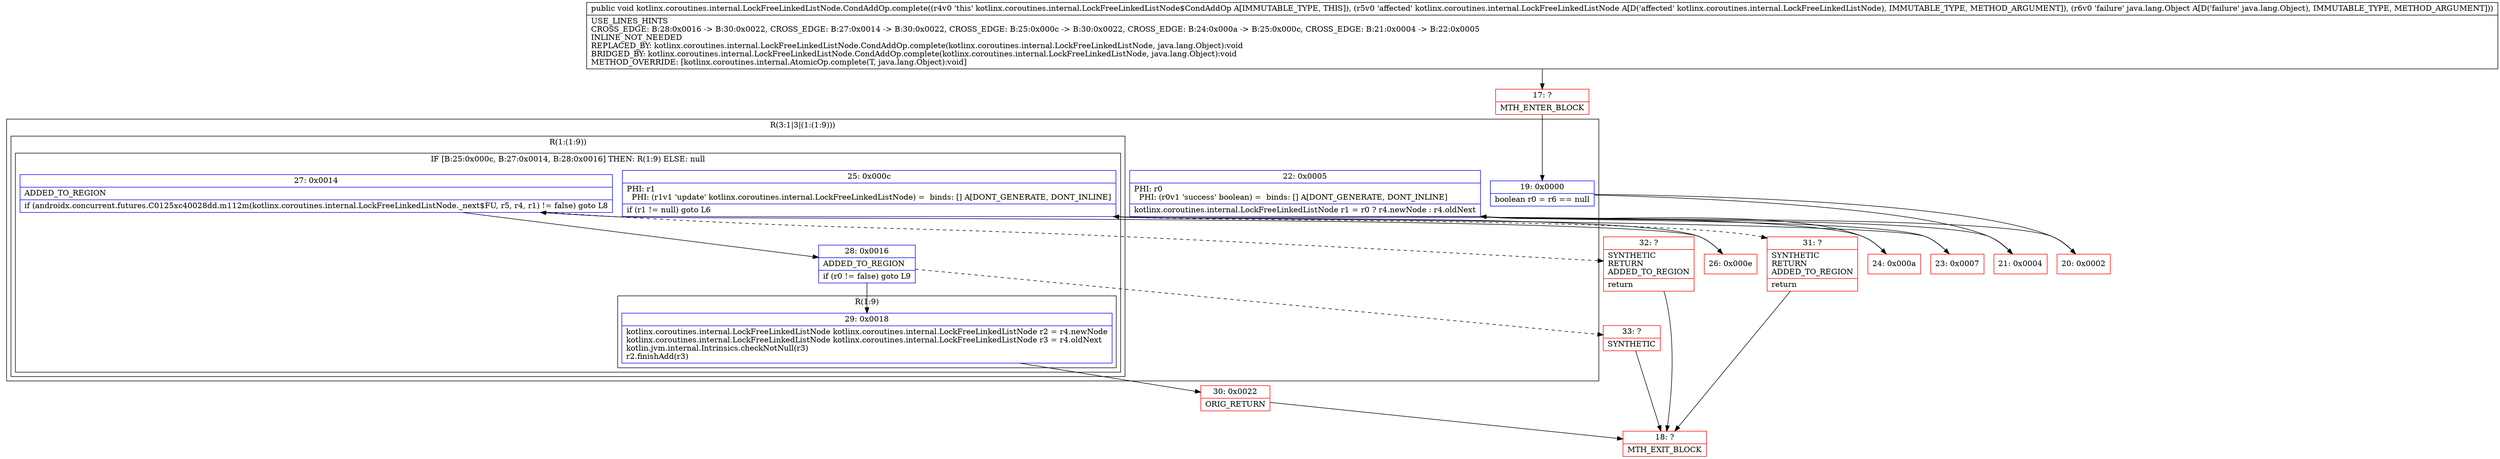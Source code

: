 digraph "CFG forkotlinx.coroutines.internal.LockFreeLinkedListNode.CondAddOp.complete(Lkotlinx\/coroutines\/internal\/LockFreeLinkedListNode;Ljava\/lang\/Object;)V" {
subgraph cluster_Region_609204790 {
label = "R(3:1|3|(1:(1:9)))";
node [shape=record,color=blue];
Node_19 [shape=record,label="{19\:\ 0x0000|boolean r0 = r6 == null\l}"];
Node_22 [shape=record,label="{22\:\ 0x0005|PHI: r0 \l  PHI: (r0v1 'success' boolean) =  binds: [] A[DONT_GENERATE, DONT_INLINE]\l|kotlinx.coroutines.internal.LockFreeLinkedListNode r1 = r0 ? r4.newNode : r4.oldNext\l}"];
subgraph cluster_Region_723120809 {
label = "R(1:(1:9))";
node [shape=record,color=blue];
subgraph cluster_IfRegion_113509259 {
label = "IF [B:25:0x000c, B:27:0x0014, B:28:0x0016] THEN: R(1:9) ELSE: null";
node [shape=record,color=blue];
Node_25 [shape=record,label="{25\:\ 0x000c|PHI: r1 \l  PHI: (r1v1 'update' kotlinx.coroutines.internal.LockFreeLinkedListNode) =  binds: [] A[DONT_GENERATE, DONT_INLINE]\l|if (r1 != null) goto L6\l}"];
Node_27 [shape=record,label="{27\:\ 0x0014|ADDED_TO_REGION\l|if (androidx.concurrent.futures.C0125xc40028dd.m112m(kotlinx.coroutines.internal.LockFreeLinkedListNode._next$FU, r5, r4, r1) != false) goto L8\l}"];
Node_28 [shape=record,label="{28\:\ 0x0016|ADDED_TO_REGION\l|if (r0 != false) goto L9\l}"];
subgraph cluster_Region_1990051090 {
label = "R(1:9)";
node [shape=record,color=blue];
Node_29 [shape=record,label="{29\:\ 0x0018|kotlinx.coroutines.internal.LockFreeLinkedListNode kotlinx.coroutines.internal.LockFreeLinkedListNode r2 = r4.newNode\lkotlinx.coroutines.internal.LockFreeLinkedListNode kotlinx.coroutines.internal.LockFreeLinkedListNode r3 = r4.oldNext\lkotlin.jvm.internal.Intrinsics.checkNotNull(r3)\lr2.finishAdd(r3)\l}"];
}
}
}
}
Node_17 [shape=record,color=red,label="{17\:\ ?|MTH_ENTER_BLOCK\l}"];
Node_20 [shape=record,color=red,label="{20\:\ 0x0002}"];
Node_23 [shape=record,color=red,label="{23\:\ 0x0007}"];
Node_26 [shape=record,color=red,label="{26\:\ 0x000e}"];
Node_30 [shape=record,color=red,label="{30\:\ 0x0022|ORIG_RETURN\l}"];
Node_18 [shape=record,color=red,label="{18\:\ ?|MTH_EXIT_BLOCK\l}"];
Node_33 [shape=record,color=red,label="{33\:\ ?|SYNTHETIC\l}"];
Node_32 [shape=record,color=red,label="{32\:\ ?|SYNTHETIC\lRETURN\lADDED_TO_REGION\l|return\l}"];
Node_31 [shape=record,color=red,label="{31\:\ ?|SYNTHETIC\lRETURN\lADDED_TO_REGION\l|return\l}"];
Node_24 [shape=record,color=red,label="{24\:\ 0x000a}"];
Node_21 [shape=record,color=red,label="{21\:\ 0x0004}"];
MethodNode[shape=record,label="{public void kotlinx.coroutines.internal.LockFreeLinkedListNode.CondAddOp.complete((r4v0 'this' kotlinx.coroutines.internal.LockFreeLinkedListNode$CondAddOp A[IMMUTABLE_TYPE, THIS]), (r5v0 'affected' kotlinx.coroutines.internal.LockFreeLinkedListNode A[D('affected' kotlinx.coroutines.internal.LockFreeLinkedListNode), IMMUTABLE_TYPE, METHOD_ARGUMENT]), (r6v0 'failure' java.lang.Object A[D('failure' java.lang.Object), IMMUTABLE_TYPE, METHOD_ARGUMENT]))  | USE_LINES_HINTS\lCROSS_EDGE: B:28:0x0016 \-\> B:30:0x0022, CROSS_EDGE: B:27:0x0014 \-\> B:30:0x0022, CROSS_EDGE: B:25:0x000c \-\> B:30:0x0022, CROSS_EDGE: B:24:0x000a \-\> B:25:0x000c, CROSS_EDGE: B:21:0x0004 \-\> B:22:0x0005\lINLINE_NOT_NEEDED\lREPLACED_BY: kotlinx.coroutines.internal.LockFreeLinkedListNode.CondAddOp.complete(kotlinx.coroutines.internal.LockFreeLinkedListNode, java.lang.Object):void\lBRIDGED_BY: kotlinx.coroutines.internal.LockFreeLinkedListNode.CondAddOp.complete(kotlinx.coroutines.internal.LockFreeLinkedListNode, java.lang.Object):void\lMETHOD_OVERRIDE: [kotlinx.coroutines.internal.AtomicOp.complete(T, java.lang.Object):void]\l}"];
MethodNode -> Node_17;Node_19 -> Node_20;
Node_19 -> Node_21;
Node_22 -> Node_23;
Node_22 -> Node_24;
Node_25 -> Node_26;
Node_25 -> Node_31[style=dashed];
Node_27 -> Node_28;
Node_27 -> Node_32[style=dashed];
Node_28 -> Node_29;
Node_28 -> Node_33[style=dashed];
Node_29 -> Node_30;
Node_17 -> Node_19;
Node_20 -> Node_22;
Node_23 -> Node_25;
Node_26 -> Node_27;
Node_30 -> Node_18;
Node_33 -> Node_18;
Node_32 -> Node_18;
Node_31 -> Node_18;
Node_24 -> Node_25;
Node_21 -> Node_22;
}

